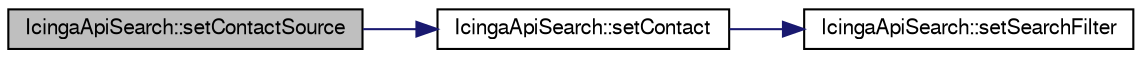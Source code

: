 digraph G
{
  bgcolor="transparent";
  edge [fontname="FreeSans",fontsize="10",labelfontname="FreeSans",labelfontsize="10"];
  node [fontname="FreeSans",fontsize="10",shape=record];
  rankdir=LR;
  Node1 [label="IcingaApiSearch::setContactSource",height=0.2,width=0.4,color="black", fillcolor="grey75", style="filled" fontcolor="black"];
  Node1 -> Node2 [color="midnightblue",fontsize="10",style="solid",fontname="FreeSans"];
  Node2 [label="IcingaApiSearch::setContact",height=0.2,width=0.4,color="black",URL="$classIcingaApiSearch.html#a23a05c2e51833ef419cf001650f08efa"];
  Node2 -> Node3 [color="midnightblue",fontsize="10",style="solid",fontname="FreeSans"];
  Node3 [label="IcingaApiSearch::setSearchFilter",height=0.2,width=0.4,color="black",URL="$classIcingaApiSearch.html#a93a80f974f1403f1de81166c417fe02a"];
}
